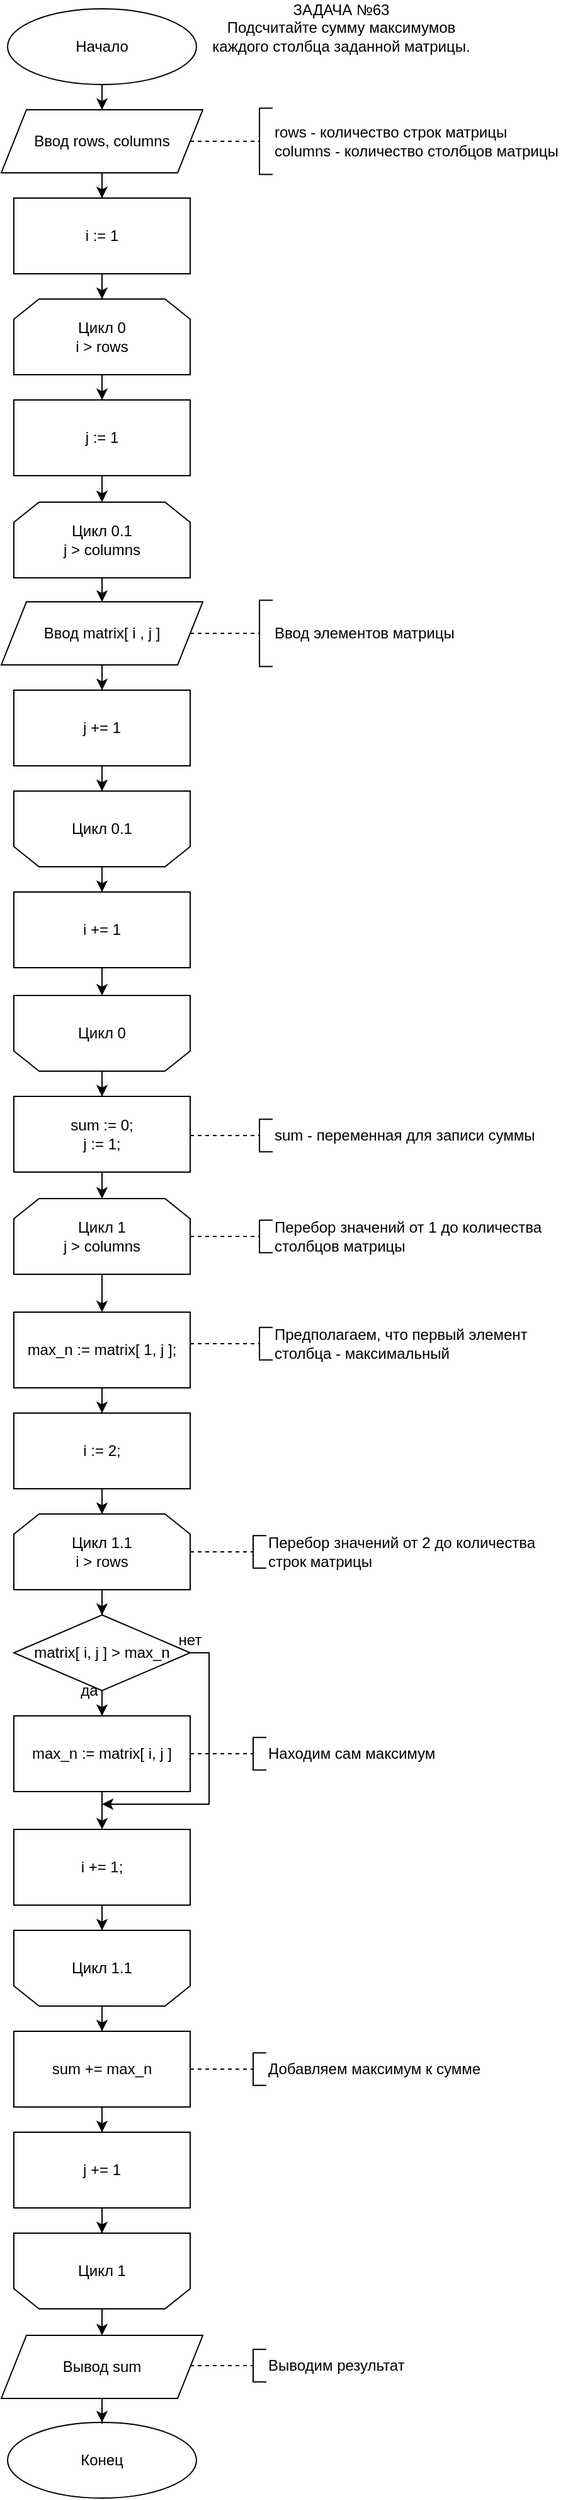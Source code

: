 <mxfile version="25.0.3">
  <diagram id="pAnu0uEBQxlUVtfslI2k" name="Страница — 1">
    <mxGraphModel dx="1290" dy="1736" grid="1" gridSize="10" guides="1" tooltips="1" connect="1" arrows="1" fold="1" page="1" pageScale="1" pageWidth="827" pageHeight="1169" math="0" shadow="0">
      <root>
        <mxCell id="0" />
        <mxCell id="1" parent="0" />
        <mxCell id="78LkOsHNN-HIl_B3-NgD-1" style="edgeStyle=orthogonalEdgeStyle;rounded=0;orthogonalLoop=1;jettySize=auto;html=1;" parent="1" source="78LkOsHNN-HIl_B3-NgD-2" target="78LkOsHNN-HIl_B3-NgD-4" edge="1">
          <mxGeometry relative="1" as="geometry" />
        </mxCell>
        <mxCell id="78LkOsHNN-HIl_B3-NgD-2" value="Начало" style="ellipse;whiteSpace=wrap;html=1;" parent="1" vertex="1">
          <mxGeometry x="170" y="-50" width="150" height="60" as="geometry" />
        </mxCell>
        <mxCell id="4gXkacGV4kyteCz7RLPr-6" style="edgeStyle=orthogonalEdgeStyle;rounded=0;orthogonalLoop=1;jettySize=auto;html=1;" parent="1" source="78LkOsHNN-HIl_B3-NgD-4" target="4gXkacGV4kyteCz7RLPr-5" edge="1">
          <mxGeometry relative="1" as="geometry" />
        </mxCell>
        <mxCell id="78LkOsHNN-HIl_B3-NgD-4" value="Ввод rows, columns" style="shape=parallelogram;perimeter=parallelogramPerimeter;whiteSpace=wrap;html=1;fixedSize=1;" parent="1" vertex="1">
          <mxGeometry x="165" y="30" width="160" height="50" as="geometry" />
        </mxCell>
        <mxCell id="4gXkacGV4kyteCz7RLPr-22" style="edgeStyle=orthogonalEdgeStyle;rounded=0;orthogonalLoop=1;jettySize=auto;html=1;" parent="1" source="78LkOsHNN-HIl_B3-NgD-5" target="78LkOsHNN-HIl_B3-NgD-7" edge="1">
          <mxGeometry relative="1" as="geometry" />
        </mxCell>
        <mxCell id="78LkOsHNN-HIl_B3-NgD-5" value="sum := 0;&lt;div&gt;j := 1;&lt;/div&gt;" style="rounded=0;whiteSpace=wrap;html=1;" parent="1" vertex="1">
          <mxGeometry x="175" y="812" width="140" height="60" as="geometry" />
        </mxCell>
        <mxCell id="78LkOsHNN-HIl_B3-NgD-6" value="Конец" style="ellipse;whiteSpace=wrap;html=1;" parent="1" vertex="1">
          <mxGeometry x="170" y="1863" width="150" height="60" as="geometry" />
        </mxCell>
        <mxCell id="78LkOsHNN-HIl_B3-NgD-10" style="edgeStyle=orthogonalEdgeStyle;rounded=0;orthogonalLoop=1;jettySize=auto;html=1;" parent="1" source="78LkOsHNN-HIl_B3-NgD-7" target="78LkOsHNN-HIl_B3-NgD-9" edge="1">
          <mxGeometry relative="1" as="geometry" />
        </mxCell>
        <mxCell id="78LkOsHNN-HIl_B3-NgD-7" value="Цикл 1&lt;div&gt;j &amp;gt; columns&lt;/div&gt;" style="shape=loopLimit;whiteSpace=wrap;html=1;" parent="1" vertex="1">
          <mxGeometry x="175" y="893" width="140" height="60" as="geometry" />
        </mxCell>
        <mxCell id="78LkOsHNN-HIl_B3-NgD-12" style="edgeStyle=orthogonalEdgeStyle;rounded=0;orthogonalLoop=1;jettySize=auto;html=1;" parent="1" source="78LkOsHNN-HIl_B3-NgD-9" target="78LkOsHNN-HIl_B3-NgD-11" edge="1">
          <mxGeometry relative="1" as="geometry" />
        </mxCell>
        <mxCell id="78LkOsHNN-HIl_B3-NgD-9" value="max_n :=&amp;nbsp;matrix[ 1, j ];" style="rounded=0;whiteSpace=wrap;html=1;" parent="1" vertex="1">
          <mxGeometry x="175" y="983" width="140" height="60" as="geometry" />
        </mxCell>
        <mxCell id="78LkOsHNN-HIl_B3-NgD-11" value="i := 2;" style="rounded=0;whiteSpace=wrap;html=1;" parent="1" vertex="1">
          <mxGeometry x="175" y="1063" width="140" height="60" as="geometry" />
        </mxCell>
        <mxCell id="78LkOsHNN-HIl_B3-NgD-16" style="edgeStyle=orthogonalEdgeStyle;rounded=0;orthogonalLoop=1;jettySize=auto;html=1;" parent="1" source="78LkOsHNN-HIl_B3-NgD-13" target="78LkOsHNN-HIl_B3-NgD-15" edge="1">
          <mxGeometry relative="1" as="geometry" />
        </mxCell>
        <mxCell id="78LkOsHNN-HIl_B3-NgD-13" value="Цикл 1.1&lt;div&gt;i &amp;gt; rows&lt;/div&gt;" style="shape=loopLimit;whiteSpace=wrap;html=1;" parent="1" vertex="1">
          <mxGeometry x="175" y="1143" width="140" height="60" as="geometry" />
        </mxCell>
        <mxCell id="78LkOsHNN-HIl_B3-NgD-14" style="edgeStyle=orthogonalEdgeStyle;rounded=0;orthogonalLoop=1;jettySize=auto;html=1;" parent="1" source="78LkOsHNN-HIl_B3-NgD-11" target="78LkOsHNN-HIl_B3-NgD-13" edge="1">
          <mxGeometry relative="1" as="geometry" />
        </mxCell>
        <mxCell id="78LkOsHNN-HIl_B3-NgD-18" style="edgeStyle=orthogonalEdgeStyle;rounded=0;orthogonalLoop=1;jettySize=auto;html=1;" parent="1" source="78LkOsHNN-HIl_B3-NgD-15" target="78LkOsHNN-HIl_B3-NgD-17" edge="1">
          <mxGeometry relative="1" as="geometry" />
        </mxCell>
        <mxCell id="XAyofpOCQ_-r-m8X8qwo-1" style="edgeStyle=orthogonalEdgeStyle;rounded=0;orthogonalLoop=1;jettySize=auto;html=1;" parent="1" source="78LkOsHNN-HIl_B3-NgD-15" edge="1">
          <mxGeometry relative="1" as="geometry">
            <mxPoint x="245" y="1373" as="targetPoint" />
            <Array as="points">
              <mxPoint x="330" y="1253" />
              <mxPoint x="330" y="1373" />
            </Array>
          </mxGeometry>
        </mxCell>
        <mxCell id="78LkOsHNN-HIl_B3-NgD-15" value="matrix[ i, j ] &amp;gt; max_n" style="rhombus;whiteSpace=wrap;html=1;" parent="1" vertex="1">
          <mxGeometry x="175" y="1223" width="140" height="60" as="geometry" />
        </mxCell>
        <mxCell id="78LkOsHNN-HIl_B3-NgD-20" style="edgeStyle=orthogonalEdgeStyle;rounded=0;orthogonalLoop=1;jettySize=auto;html=1;" parent="1" source="78LkOsHNN-HIl_B3-NgD-17" target="78LkOsHNN-HIl_B3-NgD-19" edge="1">
          <mxGeometry relative="1" as="geometry" />
        </mxCell>
        <mxCell id="78LkOsHNN-HIl_B3-NgD-17" value="max_n := matrix[ i, j ]" style="rounded=0;whiteSpace=wrap;html=1;" parent="1" vertex="1">
          <mxGeometry x="175" y="1303" width="140" height="60" as="geometry" />
        </mxCell>
        <mxCell id="78LkOsHNN-HIl_B3-NgD-22" style="edgeStyle=orthogonalEdgeStyle;rounded=0;orthogonalLoop=1;jettySize=auto;html=1;" parent="1" source="78LkOsHNN-HIl_B3-NgD-19" target="78LkOsHNN-HIl_B3-NgD-21" edge="1">
          <mxGeometry relative="1" as="geometry" />
        </mxCell>
        <mxCell id="78LkOsHNN-HIl_B3-NgD-19" value="i += 1;" style="rounded=0;whiteSpace=wrap;html=1;" parent="1" vertex="1">
          <mxGeometry x="175" y="1393" width="140" height="60" as="geometry" />
        </mxCell>
        <mxCell id="78LkOsHNN-HIl_B3-NgD-24" style="edgeStyle=orthogonalEdgeStyle;rounded=0;orthogonalLoop=1;jettySize=auto;html=1;" parent="1" source="78LkOsHNN-HIl_B3-NgD-21" target="78LkOsHNN-HIl_B3-NgD-23" edge="1">
          <mxGeometry relative="1" as="geometry" />
        </mxCell>
        <mxCell id="78LkOsHNN-HIl_B3-NgD-21" value="Цикл 1.1" style="shape=loopLimit;whiteSpace=wrap;html=1;direction=west;" parent="1" vertex="1">
          <mxGeometry x="175" y="1473" width="140" height="60" as="geometry" />
        </mxCell>
        <mxCell id="78LkOsHNN-HIl_B3-NgD-26" style="edgeStyle=orthogonalEdgeStyle;rounded=0;orthogonalLoop=1;jettySize=auto;html=1;" parent="1" source="78LkOsHNN-HIl_B3-NgD-23" target="78LkOsHNN-HIl_B3-NgD-25" edge="1">
          <mxGeometry relative="1" as="geometry" />
        </mxCell>
        <mxCell id="78LkOsHNN-HIl_B3-NgD-23" value="sum += max_n" style="rounded=0;whiteSpace=wrap;html=1;" parent="1" vertex="1">
          <mxGeometry x="175" y="1553" width="140" height="60" as="geometry" />
        </mxCell>
        <mxCell id="78LkOsHNN-HIl_B3-NgD-28" style="edgeStyle=orthogonalEdgeStyle;rounded=0;orthogonalLoop=1;jettySize=auto;html=1;" parent="1" source="78LkOsHNN-HIl_B3-NgD-25" target="78LkOsHNN-HIl_B3-NgD-27" edge="1">
          <mxGeometry relative="1" as="geometry" />
        </mxCell>
        <mxCell id="78LkOsHNN-HIl_B3-NgD-25" value="j += 1" style="rounded=0;whiteSpace=wrap;html=1;" parent="1" vertex="1">
          <mxGeometry x="175" y="1633" width="140" height="60" as="geometry" />
        </mxCell>
        <mxCell id="78LkOsHNN-HIl_B3-NgD-30" style="edgeStyle=orthogonalEdgeStyle;rounded=0;orthogonalLoop=1;jettySize=auto;html=1;" parent="1" source="78LkOsHNN-HIl_B3-NgD-27" target="78LkOsHNN-HIl_B3-NgD-29" edge="1">
          <mxGeometry relative="1" as="geometry" />
        </mxCell>
        <mxCell id="78LkOsHNN-HIl_B3-NgD-27" value="Цикл 1" style="shape=loopLimit;whiteSpace=wrap;html=1;direction=west;" parent="1" vertex="1">
          <mxGeometry x="175" y="1713" width="140" height="60" as="geometry" />
        </mxCell>
        <mxCell id="78LkOsHNN-HIl_B3-NgD-31" style="edgeStyle=orthogonalEdgeStyle;rounded=0;orthogonalLoop=1;jettySize=auto;html=1;" parent="1" source="78LkOsHNN-HIl_B3-NgD-29" target="78LkOsHNN-HIl_B3-NgD-6" edge="1">
          <mxGeometry relative="1" as="geometry" />
        </mxCell>
        <mxCell id="78LkOsHNN-HIl_B3-NgD-29" value="Вывод sum" style="shape=parallelogram;perimeter=parallelogramPerimeter;whiteSpace=wrap;html=1;fixedSize=1;" parent="1" vertex="1">
          <mxGeometry x="165" y="1794" width="160" height="50" as="geometry" />
        </mxCell>
        <mxCell id="78LkOsHNN-HIl_B3-NgD-32" value="" style="endArrow=none;dashed=1;html=1;rounded=0;" parent="1" target="78LkOsHNN-HIl_B3-NgD-33" edge="1">
          <mxGeometry width="50" height="50" relative="1" as="geometry">
            <mxPoint x="315" y="55" as="sourcePoint" />
            <mxPoint x="390" y="60" as="targetPoint" />
          </mxGeometry>
        </mxCell>
        <mxCell id="78LkOsHNN-HIl_B3-NgD-33" value="" style="shape=partialRectangle;whiteSpace=wrap;html=1;bottom=1;right=1;left=1;top=0;fillColor=none;routingCenterX=-0.5;rotation=90;" parent="1" vertex="1">
          <mxGeometry x="348.75" y="50" width="52.5" height="10" as="geometry" />
        </mxCell>
        <mxCell id="78LkOsHNN-HIl_B3-NgD-34" value="rows - количество строк матрицы&lt;br&gt;columns - количество столбцов матрицы" style="text;html=1;align=left;verticalAlign=middle;whiteSpace=wrap;rounded=0;" parent="1" vertex="1">
          <mxGeometry x="380" y="40" width="230" height="30" as="geometry" />
        </mxCell>
        <mxCell id="78LkOsHNN-HIl_B3-NgD-39" value="" style="endArrow=none;dashed=1;html=1;rounded=0;" parent="1" target="78LkOsHNN-HIl_B3-NgD-40" edge="1">
          <mxGeometry width="50" height="50" relative="1" as="geometry">
            <mxPoint x="315" y="843" as="sourcePoint" />
            <mxPoint x="390" y="848" as="targetPoint" />
          </mxGeometry>
        </mxCell>
        <mxCell id="78LkOsHNN-HIl_B3-NgD-40" value="" style="shape=partialRectangle;whiteSpace=wrap;html=1;bottom=1;right=1;left=1;top=0;fillColor=none;routingCenterX=-0.5;rotation=90;" parent="1" vertex="1">
          <mxGeometry x="362.18" y="838" width="25.63" height="10" as="geometry" />
        </mxCell>
        <mxCell id="78LkOsHNN-HIl_B3-NgD-41" value="sum - переменная для записи суммы" style="text;html=1;align=left;verticalAlign=middle;whiteSpace=wrap;rounded=0;" parent="1" vertex="1">
          <mxGeometry x="380" y="828" width="230" height="30" as="geometry" />
        </mxCell>
        <mxCell id="78LkOsHNN-HIl_B3-NgD-43" value="" style="endArrow=none;dashed=1;html=1;rounded=0;" parent="1" target="78LkOsHNN-HIl_B3-NgD-44" edge="1">
          <mxGeometry width="50" height="50" relative="1" as="geometry">
            <mxPoint x="315" y="923" as="sourcePoint" />
            <mxPoint x="390" y="928" as="targetPoint" />
          </mxGeometry>
        </mxCell>
        <mxCell id="78LkOsHNN-HIl_B3-NgD-44" value="" style="shape=partialRectangle;whiteSpace=wrap;html=1;bottom=1;right=1;left=1;top=0;fillColor=none;routingCenterX=-0.5;rotation=90;" parent="1" vertex="1">
          <mxGeometry x="362.18" y="918" width="25.63" height="10" as="geometry" />
        </mxCell>
        <mxCell id="78LkOsHNN-HIl_B3-NgD-45" value="Перебор значений от 1 до количества столбцов матрицы" style="text;html=1;align=left;verticalAlign=middle;whiteSpace=wrap;rounded=0;" parent="1" vertex="1">
          <mxGeometry x="380" y="908" width="230" height="30" as="geometry" />
        </mxCell>
        <mxCell id="78LkOsHNN-HIl_B3-NgD-49" value="" style="endArrow=none;dashed=1;html=1;rounded=0;" parent="1" source="78LkOsHNN-HIl_B3-NgD-13" target="78LkOsHNN-HIl_B3-NgD-50" edge="1">
          <mxGeometry width="50" height="50" relative="1" as="geometry">
            <mxPoint x="310" y="1173" as="sourcePoint" />
            <mxPoint x="385" y="1178" as="targetPoint" />
          </mxGeometry>
        </mxCell>
        <mxCell id="78LkOsHNN-HIl_B3-NgD-50" value="" style="shape=partialRectangle;whiteSpace=wrap;html=1;bottom=1;right=1;left=1;top=0;fillColor=none;routingCenterX=-0.5;rotation=90;" parent="1" vertex="1">
          <mxGeometry x="357.18" y="1168" width="25.63" height="10" as="geometry" />
        </mxCell>
        <mxCell id="78LkOsHNN-HIl_B3-NgD-51" value="Перебор значений от 2 до количества строк матрицы" style="text;html=1;align=left;verticalAlign=middle;whiteSpace=wrap;rounded=0;" parent="1" vertex="1">
          <mxGeometry x="375" y="1158" width="230" height="30" as="geometry" />
        </mxCell>
        <mxCell id="78LkOsHNN-HIl_B3-NgD-59" value="" style="endArrow=none;dashed=1;html=1;rounded=0;" parent="1" target="78LkOsHNN-HIl_B3-NgD-60" edge="1">
          <mxGeometry width="50" height="50" relative="1" as="geometry">
            <mxPoint x="315" y="1008" as="sourcePoint" />
            <mxPoint x="390" y="1013" as="targetPoint" />
          </mxGeometry>
        </mxCell>
        <mxCell id="78LkOsHNN-HIl_B3-NgD-60" value="" style="shape=partialRectangle;whiteSpace=wrap;html=1;bottom=1;right=1;left=1;top=0;fillColor=none;routingCenterX=-0.5;rotation=90;" parent="1" vertex="1">
          <mxGeometry x="362.18" y="1003" width="25.63" height="10" as="geometry" />
        </mxCell>
        <mxCell id="78LkOsHNN-HIl_B3-NgD-61" value="Предполагаем, что первый элемент столбца - максимальный" style="text;html=1;align=left;verticalAlign=middle;whiteSpace=wrap;rounded=0;" parent="1" vertex="1">
          <mxGeometry x="380" y="993" width="230" height="30" as="geometry" />
        </mxCell>
        <mxCell id="78LkOsHNN-HIl_B3-NgD-62" value="" style="endArrow=none;dashed=1;html=1;rounded=0;" parent="1" target="78LkOsHNN-HIl_B3-NgD-63" edge="1">
          <mxGeometry width="50" height="50" relative="1" as="geometry">
            <mxPoint x="315" y="1333" as="sourcePoint" />
            <mxPoint x="385" y="1338" as="targetPoint" />
          </mxGeometry>
        </mxCell>
        <mxCell id="78LkOsHNN-HIl_B3-NgD-63" value="" style="shape=partialRectangle;whiteSpace=wrap;html=1;bottom=1;right=1;left=1;top=0;fillColor=none;routingCenterX=-0.5;rotation=90;" parent="1" vertex="1">
          <mxGeometry x="357.18" y="1328" width="25.63" height="10" as="geometry" />
        </mxCell>
        <mxCell id="78LkOsHNN-HIl_B3-NgD-64" value="Находим сам максимум" style="text;html=1;align=left;verticalAlign=middle;whiteSpace=wrap;rounded=0;" parent="1" vertex="1">
          <mxGeometry x="375" y="1318" width="230" height="30" as="geometry" />
        </mxCell>
        <mxCell id="78LkOsHNN-HIl_B3-NgD-65" value="" style="endArrow=none;dashed=1;html=1;rounded=0;" parent="1" target="78LkOsHNN-HIl_B3-NgD-66" edge="1">
          <mxGeometry width="50" height="50" relative="1" as="geometry">
            <mxPoint x="315" y="1583" as="sourcePoint" />
            <mxPoint x="385" y="1588" as="targetPoint" />
          </mxGeometry>
        </mxCell>
        <mxCell id="78LkOsHNN-HIl_B3-NgD-66" value="" style="shape=partialRectangle;whiteSpace=wrap;html=1;bottom=1;right=1;left=1;top=0;fillColor=none;routingCenterX=-0.5;rotation=90;" parent="1" vertex="1">
          <mxGeometry x="357.18" y="1578" width="25.63" height="10" as="geometry" />
        </mxCell>
        <mxCell id="78LkOsHNN-HIl_B3-NgD-67" value="Добавляем максимум к сумме" style="text;html=1;align=left;verticalAlign=middle;whiteSpace=wrap;rounded=0;" parent="1" vertex="1">
          <mxGeometry x="375" y="1568" width="230" height="30" as="geometry" />
        </mxCell>
        <mxCell id="78LkOsHNN-HIl_B3-NgD-71" value="" style="endArrow=none;dashed=1;html=1;rounded=0;" parent="1" target="78LkOsHNN-HIl_B3-NgD-72" edge="1">
          <mxGeometry width="50" height="50" relative="1" as="geometry">
            <mxPoint x="315" y="1818" as="sourcePoint" />
            <mxPoint x="385" y="1823" as="targetPoint" />
          </mxGeometry>
        </mxCell>
        <mxCell id="78LkOsHNN-HIl_B3-NgD-72" value="" style="shape=partialRectangle;whiteSpace=wrap;html=1;bottom=1;right=1;left=1;top=0;fillColor=none;routingCenterX=-0.5;rotation=90;" parent="1" vertex="1">
          <mxGeometry x="357.18" y="1813" width="25.63" height="10" as="geometry" />
        </mxCell>
        <mxCell id="78LkOsHNN-HIl_B3-NgD-73" value="Выводим результат" style="text;html=1;align=left;verticalAlign=middle;whiteSpace=wrap;rounded=0;" parent="1" vertex="1">
          <mxGeometry x="375" y="1803" width="230" height="30" as="geometry" />
        </mxCell>
        <mxCell id="XAyofpOCQ_-r-m8X8qwo-2" value="да" style="text;html=1;align=center;verticalAlign=middle;whiteSpace=wrap;rounded=0;" parent="1" vertex="1">
          <mxGeometry x="220" y="1273" width="30" height="20" as="geometry" />
        </mxCell>
        <mxCell id="XAyofpOCQ_-r-m8X8qwo-5" value="нет" style="text;html=1;align=center;verticalAlign=middle;whiteSpace=wrap;rounded=0;" parent="1" vertex="1">
          <mxGeometry x="300" y="1233" width="30" height="20" as="geometry" />
        </mxCell>
        <mxCell id="FeARhktQURniAVBQVXLe-1" value="ЗАДАЧА №63&lt;div&gt;Подсчитайте сумму максимумов каждого столбца заданной матрицы.&lt;br&gt;&lt;/div&gt;" style="text;html=1;align=center;verticalAlign=middle;whiteSpace=wrap;rounded=0;" parent="1" vertex="1">
          <mxGeometry x="325" y="-50" width="220" height="30" as="geometry" />
        </mxCell>
        <mxCell id="4gXkacGV4kyteCz7RLPr-9" style="edgeStyle=orthogonalEdgeStyle;rounded=0;orthogonalLoop=1;jettySize=auto;html=1;" parent="1" source="4gXkacGV4kyteCz7RLPr-1" target="4gXkacGV4kyteCz7RLPr-8" edge="1">
          <mxGeometry relative="1" as="geometry" />
        </mxCell>
        <mxCell id="4gXkacGV4kyteCz7RLPr-1" value="Цикл 0&lt;div&gt;i &amp;gt; rows&lt;/div&gt;" style="shape=loopLimit;whiteSpace=wrap;html=1;" parent="1" vertex="1">
          <mxGeometry x="175" y="180" width="140" height="60" as="geometry" />
        </mxCell>
        <mxCell id="4gXkacGV4kyteCz7RLPr-17" style="edgeStyle=orthogonalEdgeStyle;rounded=0;orthogonalLoop=1;jettySize=auto;html=1;entryX=0.5;entryY=0;entryDx=0;entryDy=0;" parent="1" source="4gXkacGV4kyteCz7RLPr-2" target="4gXkacGV4kyteCz7RLPr-16" edge="1">
          <mxGeometry relative="1" as="geometry" />
        </mxCell>
        <mxCell id="4gXkacGV4kyteCz7RLPr-2" value="Цикл 0.1" style="shape=loopLimit;whiteSpace=wrap;html=1;direction=west;" parent="1" vertex="1">
          <mxGeometry x="175" y="570" width="140" height="60" as="geometry" />
        </mxCell>
        <mxCell id="4gXkacGV4kyteCz7RLPr-12" style="edgeStyle=orthogonalEdgeStyle;rounded=0;orthogonalLoop=1;jettySize=auto;html=1;" parent="1" source="4gXkacGV4kyteCz7RLPr-3" target="4gXkacGV4kyteCz7RLPr-11" edge="1">
          <mxGeometry relative="1" as="geometry" />
        </mxCell>
        <mxCell id="4gXkacGV4kyteCz7RLPr-3" value="Цикл 0.1&lt;div&gt;j &amp;gt; columns&lt;/div&gt;" style="shape=loopLimit;whiteSpace=wrap;html=1;" parent="1" vertex="1">
          <mxGeometry x="175" y="341" width="140" height="60" as="geometry" />
        </mxCell>
        <mxCell id="4gXkacGV4kyteCz7RLPr-7" style="edgeStyle=orthogonalEdgeStyle;rounded=0;orthogonalLoop=1;jettySize=auto;html=1;" parent="1" source="4gXkacGV4kyteCz7RLPr-5" target="4gXkacGV4kyteCz7RLPr-1" edge="1">
          <mxGeometry relative="1" as="geometry" />
        </mxCell>
        <mxCell id="4gXkacGV4kyteCz7RLPr-5" value="i := 1" style="rounded=0;whiteSpace=wrap;html=1;" parent="1" vertex="1">
          <mxGeometry x="175" y="100" width="140" height="60" as="geometry" />
        </mxCell>
        <mxCell id="4gXkacGV4kyteCz7RLPr-10" style="edgeStyle=orthogonalEdgeStyle;rounded=0;orthogonalLoop=1;jettySize=auto;html=1;" parent="1" source="4gXkacGV4kyteCz7RLPr-8" target="4gXkacGV4kyteCz7RLPr-3" edge="1">
          <mxGeometry relative="1" as="geometry" />
        </mxCell>
        <mxCell id="4gXkacGV4kyteCz7RLPr-8" value="j := 1" style="rounded=0;whiteSpace=wrap;html=1;" parent="1" vertex="1">
          <mxGeometry x="175" y="260" width="140" height="60" as="geometry" />
        </mxCell>
        <mxCell id="4gXkacGV4kyteCz7RLPr-14" style="edgeStyle=orthogonalEdgeStyle;rounded=0;orthogonalLoop=1;jettySize=auto;html=1;" parent="1" source="4gXkacGV4kyteCz7RLPr-11" target="4gXkacGV4kyteCz7RLPr-13" edge="1">
          <mxGeometry relative="1" as="geometry" />
        </mxCell>
        <mxCell id="4gXkacGV4kyteCz7RLPr-11" value="Ввод matrix[ i , j ]" style="shape=parallelogram;perimeter=parallelogramPerimeter;whiteSpace=wrap;html=1;fixedSize=1;" parent="1" vertex="1">
          <mxGeometry x="165" y="420" width="160" height="50" as="geometry" />
        </mxCell>
        <mxCell id="4gXkacGV4kyteCz7RLPr-15" style="edgeStyle=orthogonalEdgeStyle;rounded=0;orthogonalLoop=1;jettySize=auto;html=1;" parent="1" source="4gXkacGV4kyteCz7RLPr-13" target="4gXkacGV4kyteCz7RLPr-2" edge="1">
          <mxGeometry relative="1" as="geometry" />
        </mxCell>
        <mxCell id="4gXkacGV4kyteCz7RLPr-13" value="j += 1" style="rounded=0;whiteSpace=wrap;html=1;" parent="1" vertex="1">
          <mxGeometry x="175" y="490" width="140" height="60" as="geometry" />
        </mxCell>
        <mxCell id="4gXkacGV4kyteCz7RLPr-20" style="edgeStyle=orthogonalEdgeStyle;rounded=0;orthogonalLoop=1;jettySize=auto;html=1;entryX=0.5;entryY=1;entryDx=0;entryDy=0;" parent="1" source="4gXkacGV4kyteCz7RLPr-16" target="4gXkacGV4kyteCz7RLPr-19" edge="1">
          <mxGeometry relative="1" as="geometry" />
        </mxCell>
        <mxCell id="4gXkacGV4kyteCz7RLPr-16" value="i += 1" style="rounded=0;whiteSpace=wrap;html=1;" parent="1" vertex="1">
          <mxGeometry x="175" y="650" width="140" height="60" as="geometry" />
        </mxCell>
        <mxCell id="4gXkacGV4kyteCz7RLPr-21" style="edgeStyle=orthogonalEdgeStyle;rounded=0;orthogonalLoop=1;jettySize=auto;html=1;" parent="1" source="4gXkacGV4kyteCz7RLPr-19" target="78LkOsHNN-HIl_B3-NgD-5" edge="1">
          <mxGeometry relative="1" as="geometry" />
        </mxCell>
        <mxCell id="4gXkacGV4kyteCz7RLPr-19" value="Цикл 0" style="shape=loopLimit;whiteSpace=wrap;html=1;direction=west;" parent="1" vertex="1">
          <mxGeometry x="175" y="732" width="140" height="60" as="geometry" />
        </mxCell>
        <mxCell id="4gXkacGV4kyteCz7RLPr-23" value="" style="endArrow=none;dashed=1;html=1;rounded=0;" parent="1" target="4gXkacGV4kyteCz7RLPr-24" edge="1">
          <mxGeometry width="50" height="50" relative="1" as="geometry">
            <mxPoint x="315" y="445" as="sourcePoint" />
            <mxPoint x="390" y="450" as="targetPoint" />
          </mxGeometry>
        </mxCell>
        <mxCell id="4gXkacGV4kyteCz7RLPr-24" value="" style="shape=partialRectangle;whiteSpace=wrap;html=1;bottom=1;right=1;left=1;top=0;fillColor=none;routingCenterX=-0.5;rotation=90;" parent="1" vertex="1">
          <mxGeometry x="348.75" y="440" width="52.5" height="10" as="geometry" />
        </mxCell>
        <mxCell id="4gXkacGV4kyteCz7RLPr-25" value="Ввод элементов матрицы" style="text;html=1;align=left;verticalAlign=middle;whiteSpace=wrap;rounded=0;" parent="1" vertex="1">
          <mxGeometry x="380" y="430" width="230" height="30" as="geometry" />
        </mxCell>
      </root>
    </mxGraphModel>
  </diagram>
</mxfile>
